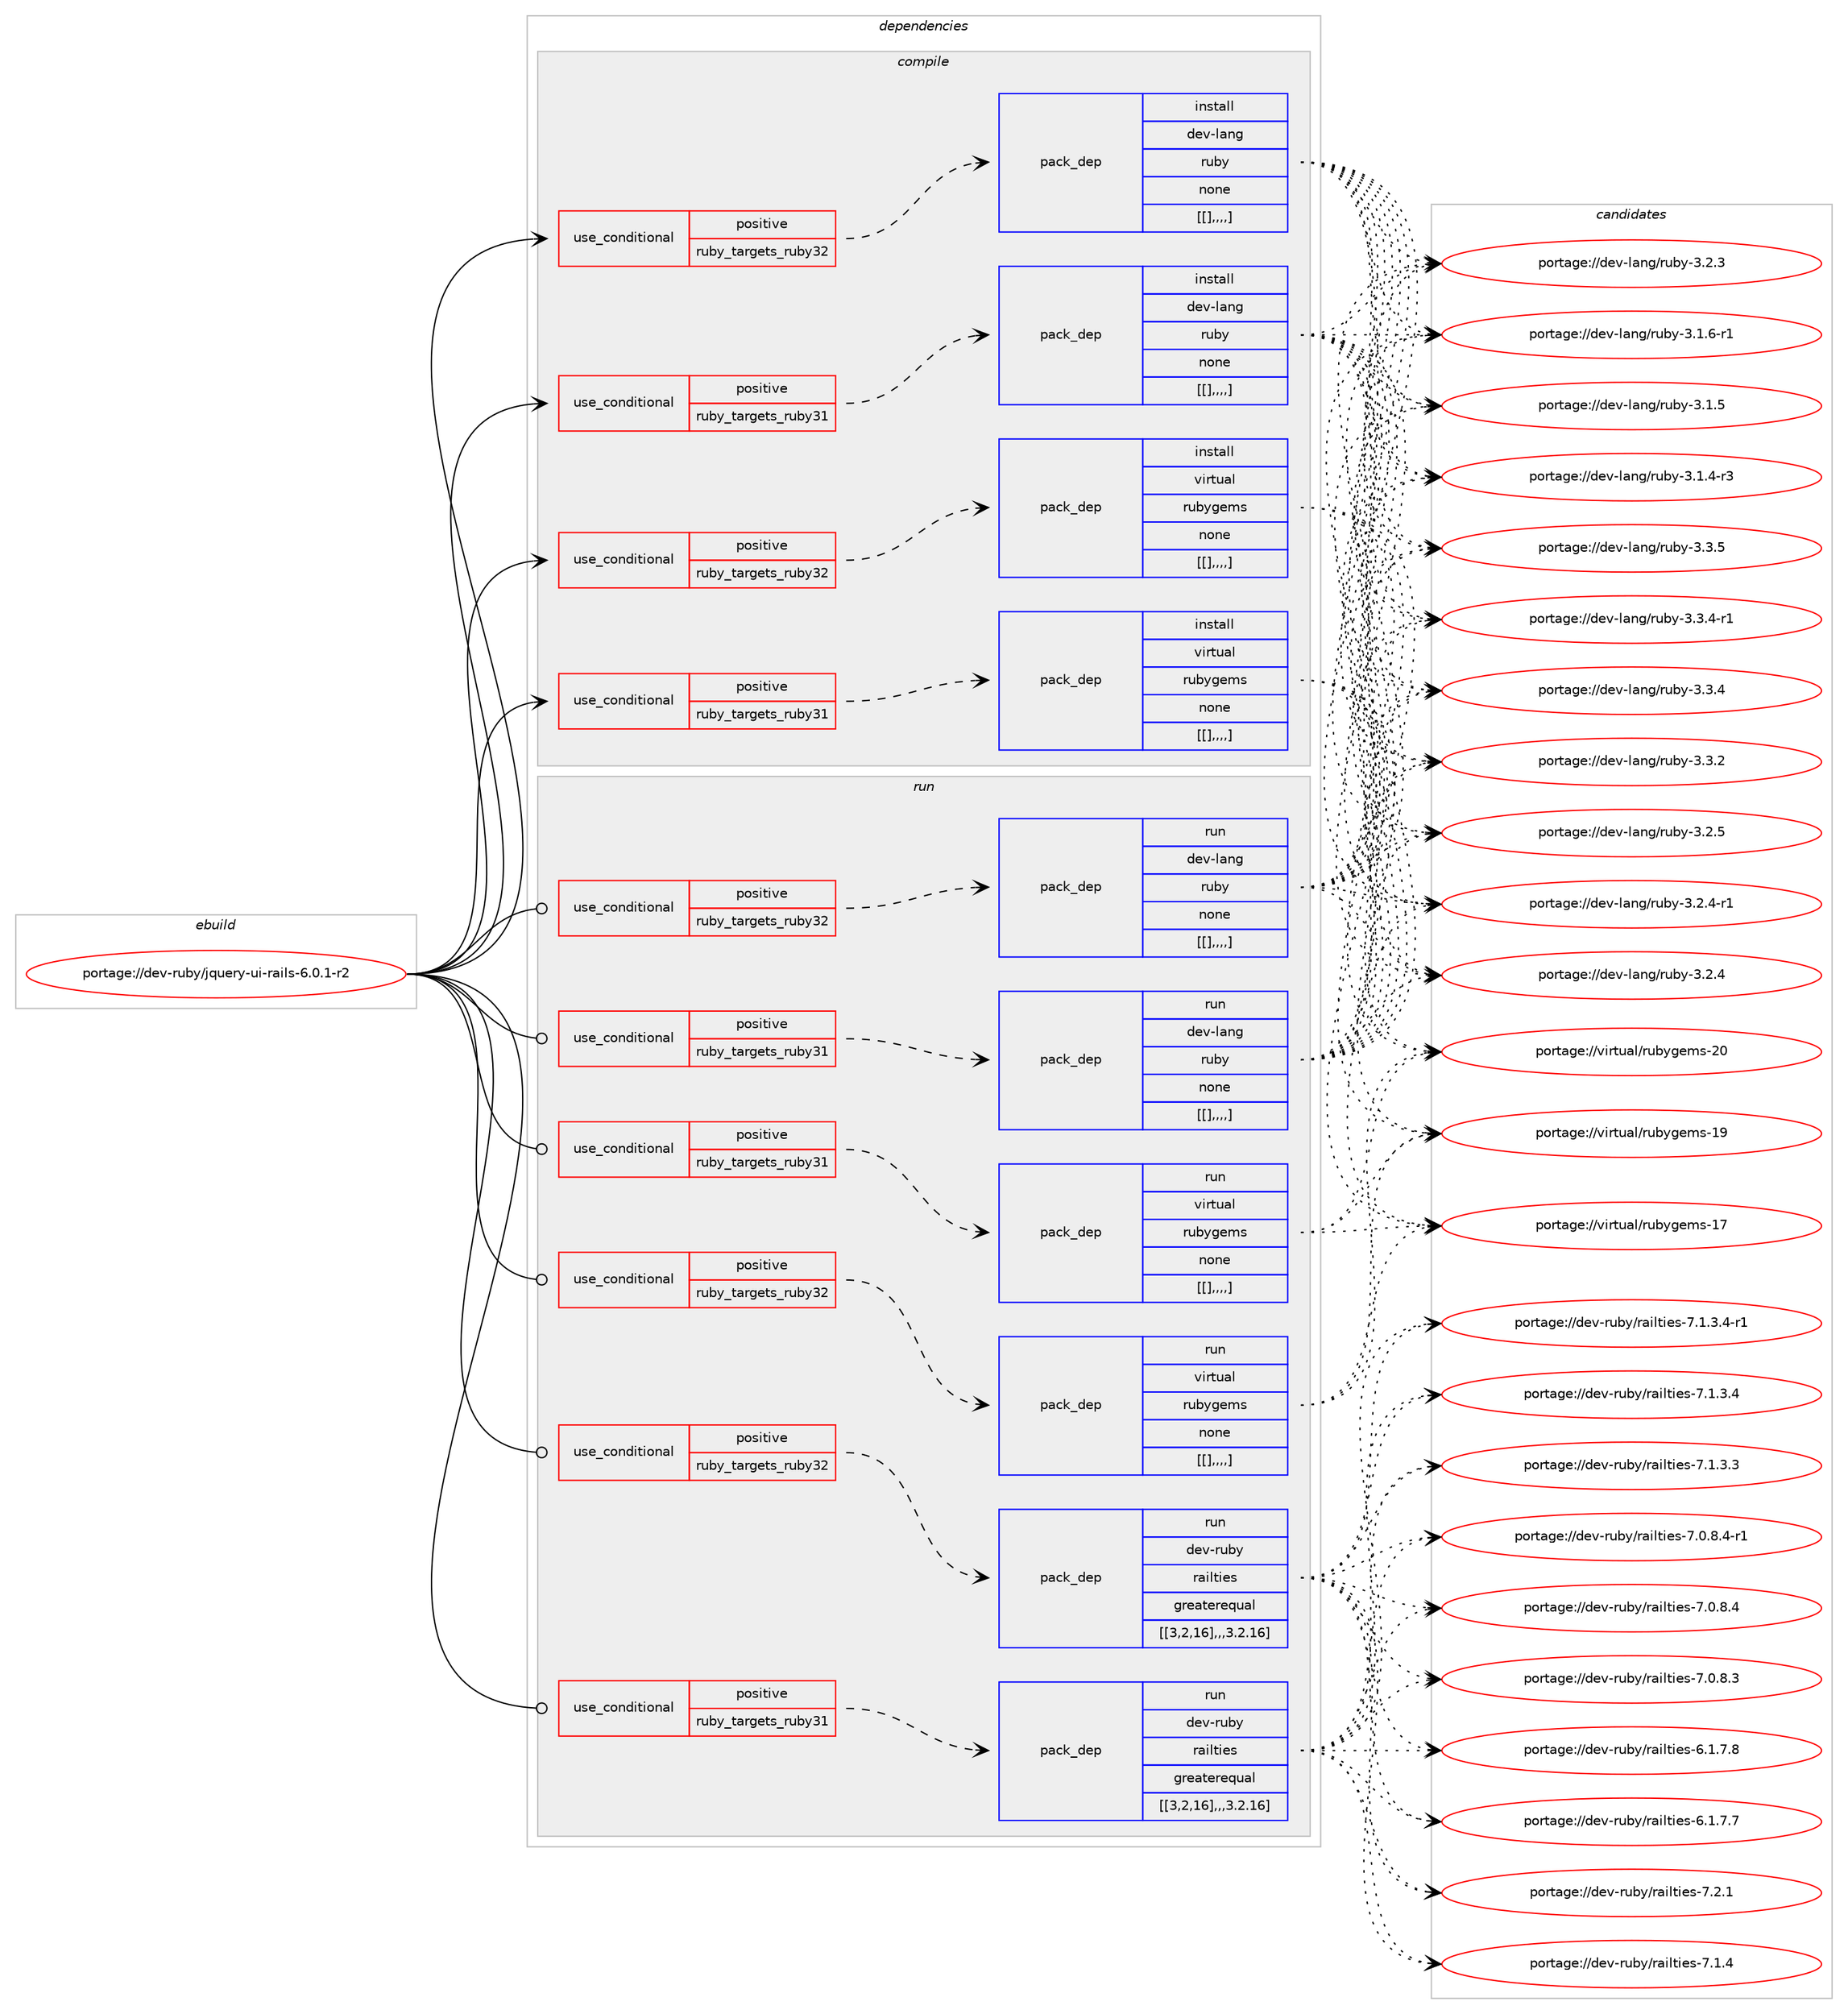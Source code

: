 digraph prolog {

# *************
# Graph options
# *************

newrank=true;
concentrate=true;
compound=true;
graph [rankdir=LR,fontname=Helvetica,fontsize=10,ranksep=1.5];#, ranksep=2.5, nodesep=0.2];
edge  [arrowhead=vee];
node  [fontname=Helvetica,fontsize=10];

# **********
# The ebuild
# **********

subgraph cluster_leftcol {
color=gray;
label=<<i>ebuild</i>>;
id [label="portage://dev-ruby/jquery-ui-rails-6.0.1-r2", color=red, width=4, href="../dev-ruby/jquery-ui-rails-6.0.1-r2.svg"];
}

# ****************
# The dependencies
# ****************

subgraph cluster_midcol {
color=gray;
label=<<i>dependencies</i>>;
subgraph cluster_compile {
fillcolor="#eeeeee";
style=filled;
label=<<i>compile</i>>;
subgraph cond50936 {
dependency190646 [label=<<TABLE BORDER="0" CELLBORDER="1" CELLSPACING="0" CELLPADDING="4"><TR><TD ROWSPAN="3" CELLPADDING="10">use_conditional</TD></TR><TR><TD>positive</TD></TR><TR><TD>ruby_targets_ruby31</TD></TR></TABLE>>, shape=none, color=red];
subgraph pack138382 {
dependency190647 [label=<<TABLE BORDER="0" CELLBORDER="1" CELLSPACING="0" CELLPADDING="4" WIDTH="220"><TR><TD ROWSPAN="6" CELLPADDING="30">pack_dep</TD></TR><TR><TD WIDTH="110">install</TD></TR><TR><TD>dev-lang</TD></TR><TR><TD>ruby</TD></TR><TR><TD>none</TD></TR><TR><TD>[[],,,,]</TD></TR></TABLE>>, shape=none, color=blue];
}
dependency190646:e -> dependency190647:w [weight=20,style="dashed",arrowhead="vee"];
}
id:e -> dependency190646:w [weight=20,style="solid",arrowhead="vee"];
subgraph cond50937 {
dependency190648 [label=<<TABLE BORDER="0" CELLBORDER="1" CELLSPACING="0" CELLPADDING="4"><TR><TD ROWSPAN="3" CELLPADDING="10">use_conditional</TD></TR><TR><TD>positive</TD></TR><TR><TD>ruby_targets_ruby31</TD></TR></TABLE>>, shape=none, color=red];
subgraph pack138383 {
dependency190649 [label=<<TABLE BORDER="0" CELLBORDER="1" CELLSPACING="0" CELLPADDING="4" WIDTH="220"><TR><TD ROWSPAN="6" CELLPADDING="30">pack_dep</TD></TR><TR><TD WIDTH="110">install</TD></TR><TR><TD>virtual</TD></TR><TR><TD>rubygems</TD></TR><TR><TD>none</TD></TR><TR><TD>[[],,,,]</TD></TR></TABLE>>, shape=none, color=blue];
}
dependency190648:e -> dependency190649:w [weight=20,style="dashed",arrowhead="vee"];
}
id:e -> dependency190648:w [weight=20,style="solid",arrowhead="vee"];
subgraph cond50938 {
dependency190650 [label=<<TABLE BORDER="0" CELLBORDER="1" CELLSPACING="0" CELLPADDING="4"><TR><TD ROWSPAN="3" CELLPADDING="10">use_conditional</TD></TR><TR><TD>positive</TD></TR><TR><TD>ruby_targets_ruby32</TD></TR></TABLE>>, shape=none, color=red];
subgraph pack138384 {
dependency190651 [label=<<TABLE BORDER="0" CELLBORDER="1" CELLSPACING="0" CELLPADDING="4" WIDTH="220"><TR><TD ROWSPAN="6" CELLPADDING="30">pack_dep</TD></TR><TR><TD WIDTH="110">install</TD></TR><TR><TD>dev-lang</TD></TR><TR><TD>ruby</TD></TR><TR><TD>none</TD></TR><TR><TD>[[],,,,]</TD></TR></TABLE>>, shape=none, color=blue];
}
dependency190650:e -> dependency190651:w [weight=20,style="dashed",arrowhead="vee"];
}
id:e -> dependency190650:w [weight=20,style="solid",arrowhead="vee"];
subgraph cond50939 {
dependency190652 [label=<<TABLE BORDER="0" CELLBORDER="1" CELLSPACING="0" CELLPADDING="4"><TR><TD ROWSPAN="3" CELLPADDING="10">use_conditional</TD></TR><TR><TD>positive</TD></TR><TR><TD>ruby_targets_ruby32</TD></TR></TABLE>>, shape=none, color=red];
subgraph pack138385 {
dependency190653 [label=<<TABLE BORDER="0" CELLBORDER="1" CELLSPACING="0" CELLPADDING="4" WIDTH="220"><TR><TD ROWSPAN="6" CELLPADDING="30">pack_dep</TD></TR><TR><TD WIDTH="110">install</TD></TR><TR><TD>virtual</TD></TR><TR><TD>rubygems</TD></TR><TR><TD>none</TD></TR><TR><TD>[[],,,,]</TD></TR></TABLE>>, shape=none, color=blue];
}
dependency190652:e -> dependency190653:w [weight=20,style="dashed",arrowhead="vee"];
}
id:e -> dependency190652:w [weight=20,style="solid",arrowhead="vee"];
}
subgraph cluster_compileandrun {
fillcolor="#eeeeee";
style=filled;
label=<<i>compile and run</i>>;
}
subgraph cluster_run {
fillcolor="#eeeeee";
style=filled;
label=<<i>run</i>>;
subgraph cond50940 {
dependency190654 [label=<<TABLE BORDER="0" CELLBORDER="1" CELLSPACING="0" CELLPADDING="4"><TR><TD ROWSPAN="3" CELLPADDING="10">use_conditional</TD></TR><TR><TD>positive</TD></TR><TR><TD>ruby_targets_ruby31</TD></TR></TABLE>>, shape=none, color=red];
subgraph pack138386 {
dependency190655 [label=<<TABLE BORDER="0" CELLBORDER="1" CELLSPACING="0" CELLPADDING="4" WIDTH="220"><TR><TD ROWSPAN="6" CELLPADDING="30">pack_dep</TD></TR><TR><TD WIDTH="110">run</TD></TR><TR><TD>dev-lang</TD></TR><TR><TD>ruby</TD></TR><TR><TD>none</TD></TR><TR><TD>[[],,,,]</TD></TR></TABLE>>, shape=none, color=blue];
}
dependency190654:e -> dependency190655:w [weight=20,style="dashed",arrowhead="vee"];
}
id:e -> dependency190654:w [weight=20,style="solid",arrowhead="odot"];
subgraph cond50941 {
dependency190656 [label=<<TABLE BORDER="0" CELLBORDER="1" CELLSPACING="0" CELLPADDING="4"><TR><TD ROWSPAN="3" CELLPADDING="10">use_conditional</TD></TR><TR><TD>positive</TD></TR><TR><TD>ruby_targets_ruby31</TD></TR></TABLE>>, shape=none, color=red];
subgraph pack138387 {
dependency190657 [label=<<TABLE BORDER="0" CELLBORDER="1" CELLSPACING="0" CELLPADDING="4" WIDTH="220"><TR><TD ROWSPAN="6" CELLPADDING="30">pack_dep</TD></TR><TR><TD WIDTH="110">run</TD></TR><TR><TD>dev-ruby</TD></TR><TR><TD>railties</TD></TR><TR><TD>greaterequal</TD></TR><TR><TD>[[3,2,16],,,3.2.16]</TD></TR></TABLE>>, shape=none, color=blue];
}
dependency190656:e -> dependency190657:w [weight=20,style="dashed",arrowhead="vee"];
}
id:e -> dependency190656:w [weight=20,style="solid",arrowhead="odot"];
subgraph cond50942 {
dependency190658 [label=<<TABLE BORDER="0" CELLBORDER="1" CELLSPACING="0" CELLPADDING="4"><TR><TD ROWSPAN="3" CELLPADDING="10">use_conditional</TD></TR><TR><TD>positive</TD></TR><TR><TD>ruby_targets_ruby31</TD></TR></TABLE>>, shape=none, color=red];
subgraph pack138388 {
dependency190659 [label=<<TABLE BORDER="0" CELLBORDER="1" CELLSPACING="0" CELLPADDING="4" WIDTH="220"><TR><TD ROWSPAN="6" CELLPADDING="30">pack_dep</TD></TR><TR><TD WIDTH="110">run</TD></TR><TR><TD>virtual</TD></TR><TR><TD>rubygems</TD></TR><TR><TD>none</TD></TR><TR><TD>[[],,,,]</TD></TR></TABLE>>, shape=none, color=blue];
}
dependency190658:e -> dependency190659:w [weight=20,style="dashed",arrowhead="vee"];
}
id:e -> dependency190658:w [weight=20,style="solid",arrowhead="odot"];
subgraph cond50943 {
dependency190660 [label=<<TABLE BORDER="0" CELLBORDER="1" CELLSPACING="0" CELLPADDING="4"><TR><TD ROWSPAN="3" CELLPADDING="10">use_conditional</TD></TR><TR><TD>positive</TD></TR><TR><TD>ruby_targets_ruby32</TD></TR></TABLE>>, shape=none, color=red];
subgraph pack138389 {
dependency190661 [label=<<TABLE BORDER="0" CELLBORDER="1" CELLSPACING="0" CELLPADDING="4" WIDTH="220"><TR><TD ROWSPAN="6" CELLPADDING="30">pack_dep</TD></TR><TR><TD WIDTH="110">run</TD></TR><TR><TD>dev-lang</TD></TR><TR><TD>ruby</TD></TR><TR><TD>none</TD></TR><TR><TD>[[],,,,]</TD></TR></TABLE>>, shape=none, color=blue];
}
dependency190660:e -> dependency190661:w [weight=20,style="dashed",arrowhead="vee"];
}
id:e -> dependency190660:w [weight=20,style="solid",arrowhead="odot"];
subgraph cond50944 {
dependency190662 [label=<<TABLE BORDER="0" CELLBORDER="1" CELLSPACING="0" CELLPADDING="4"><TR><TD ROWSPAN="3" CELLPADDING="10">use_conditional</TD></TR><TR><TD>positive</TD></TR><TR><TD>ruby_targets_ruby32</TD></TR></TABLE>>, shape=none, color=red];
subgraph pack138390 {
dependency190663 [label=<<TABLE BORDER="0" CELLBORDER="1" CELLSPACING="0" CELLPADDING="4" WIDTH="220"><TR><TD ROWSPAN="6" CELLPADDING="30">pack_dep</TD></TR><TR><TD WIDTH="110">run</TD></TR><TR><TD>dev-ruby</TD></TR><TR><TD>railties</TD></TR><TR><TD>greaterequal</TD></TR><TR><TD>[[3,2,16],,,3.2.16]</TD></TR></TABLE>>, shape=none, color=blue];
}
dependency190662:e -> dependency190663:w [weight=20,style="dashed",arrowhead="vee"];
}
id:e -> dependency190662:w [weight=20,style="solid",arrowhead="odot"];
subgraph cond50945 {
dependency190664 [label=<<TABLE BORDER="0" CELLBORDER="1" CELLSPACING="0" CELLPADDING="4"><TR><TD ROWSPAN="3" CELLPADDING="10">use_conditional</TD></TR><TR><TD>positive</TD></TR><TR><TD>ruby_targets_ruby32</TD></TR></TABLE>>, shape=none, color=red];
subgraph pack138391 {
dependency190665 [label=<<TABLE BORDER="0" CELLBORDER="1" CELLSPACING="0" CELLPADDING="4" WIDTH="220"><TR><TD ROWSPAN="6" CELLPADDING="30">pack_dep</TD></TR><TR><TD WIDTH="110">run</TD></TR><TR><TD>virtual</TD></TR><TR><TD>rubygems</TD></TR><TR><TD>none</TD></TR><TR><TD>[[],,,,]</TD></TR></TABLE>>, shape=none, color=blue];
}
dependency190664:e -> dependency190665:w [weight=20,style="dashed",arrowhead="vee"];
}
id:e -> dependency190664:w [weight=20,style="solid",arrowhead="odot"];
}
}

# **************
# The candidates
# **************

subgraph cluster_choices {
rank=same;
color=gray;
label=<<i>candidates</i>>;

subgraph choice138382 {
color=black;
nodesep=1;
choice10010111845108971101034711411798121455146514653 [label="portage://dev-lang/ruby-3.3.5", color=red, width=4,href="../dev-lang/ruby-3.3.5.svg"];
choice100101118451089711010347114117981214551465146524511449 [label="portage://dev-lang/ruby-3.3.4-r1", color=red, width=4,href="../dev-lang/ruby-3.3.4-r1.svg"];
choice10010111845108971101034711411798121455146514652 [label="portage://dev-lang/ruby-3.3.4", color=red, width=4,href="../dev-lang/ruby-3.3.4.svg"];
choice10010111845108971101034711411798121455146514650 [label="portage://dev-lang/ruby-3.3.2", color=red, width=4,href="../dev-lang/ruby-3.3.2.svg"];
choice10010111845108971101034711411798121455146504653 [label="portage://dev-lang/ruby-3.2.5", color=red, width=4,href="../dev-lang/ruby-3.2.5.svg"];
choice100101118451089711010347114117981214551465046524511449 [label="portage://dev-lang/ruby-3.2.4-r1", color=red, width=4,href="../dev-lang/ruby-3.2.4-r1.svg"];
choice10010111845108971101034711411798121455146504652 [label="portage://dev-lang/ruby-3.2.4", color=red, width=4,href="../dev-lang/ruby-3.2.4.svg"];
choice10010111845108971101034711411798121455146504651 [label="portage://dev-lang/ruby-3.2.3", color=red, width=4,href="../dev-lang/ruby-3.2.3.svg"];
choice100101118451089711010347114117981214551464946544511449 [label="portage://dev-lang/ruby-3.1.6-r1", color=red, width=4,href="../dev-lang/ruby-3.1.6-r1.svg"];
choice10010111845108971101034711411798121455146494653 [label="portage://dev-lang/ruby-3.1.5", color=red, width=4,href="../dev-lang/ruby-3.1.5.svg"];
choice100101118451089711010347114117981214551464946524511451 [label="portage://dev-lang/ruby-3.1.4-r3", color=red, width=4,href="../dev-lang/ruby-3.1.4-r3.svg"];
dependency190647:e -> choice10010111845108971101034711411798121455146514653:w [style=dotted,weight="100"];
dependency190647:e -> choice100101118451089711010347114117981214551465146524511449:w [style=dotted,weight="100"];
dependency190647:e -> choice10010111845108971101034711411798121455146514652:w [style=dotted,weight="100"];
dependency190647:e -> choice10010111845108971101034711411798121455146514650:w [style=dotted,weight="100"];
dependency190647:e -> choice10010111845108971101034711411798121455146504653:w [style=dotted,weight="100"];
dependency190647:e -> choice100101118451089711010347114117981214551465046524511449:w [style=dotted,weight="100"];
dependency190647:e -> choice10010111845108971101034711411798121455146504652:w [style=dotted,weight="100"];
dependency190647:e -> choice10010111845108971101034711411798121455146504651:w [style=dotted,weight="100"];
dependency190647:e -> choice100101118451089711010347114117981214551464946544511449:w [style=dotted,weight="100"];
dependency190647:e -> choice10010111845108971101034711411798121455146494653:w [style=dotted,weight="100"];
dependency190647:e -> choice100101118451089711010347114117981214551464946524511451:w [style=dotted,weight="100"];
}
subgraph choice138383 {
color=black;
nodesep=1;
choice118105114116117971084711411798121103101109115455048 [label="portage://virtual/rubygems-20", color=red, width=4,href="../virtual/rubygems-20.svg"];
choice118105114116117971084711411798121103101109115454957 [label="portage://virtual/rubygems-19", color=red, width=4,href="../virtual/rubygems-19.svg"];
choice118105114116117971084711411798121103101109115454955 [label="portage://virtual/rubygems-17", color=red, width=4,href="../virtual/rubygems-17.svg"];
dependency190649:e -> choice118105114116117971084711411798121103101109115455048:w [style=dotted,weight="100"];
dependency190649:e -> choice118105114116117971084711411798121103101109115454957:w [style=dotted,weight="100"];
dependency190649:e -> choice118105114116117971084711411798121103101109115454955:w [style=dotted,weight="100"];
}
subgraph choice138384 {
color=black;
nodesep=1;
choice10010111845108971101034711411798121455146514653 [label="portage://dev-lang/ruby-3.3.5", color=red, width=4,href="../dev-lang/ruby-3.3.5.svg"];
choice100101118451089711010347114117981214551465146524511449 [label="portage://dev-lang/ruby-3.3.4-r1", color=red, width=4,href="../dev-lang/ruby-3.3.4-r1.svg"];
choice10010111845108971101034711411798121455146514652 [label="portage://dev-lang/ruby-3.3.4", color=red, width=4,href="../dev-lang/ruby-3.3.4.svg"];
choice10010111845108971101034711411798121455146514650 [label="portage://dev-lang/ruby-3.3.2", color=red, width=4,href="../dev-lang/ruby-3.3.2.svg"];
choice10010111845108971101034711411798121455146504653 [label="portage://dev-lang/ruby-3.2.5", color=red, width=4,href="../dev-lang/ruby-3.2.5.svg"];
choice100101118451089711010347114117981214551465046524511449 [label="portage://dev-lang/ruby-3.2.4-r1", color=red, width=4,href="../dev-lang/ruby-3.2.4-r1.svg"];
choice10010111845108971101034711411798121455146504652 [label="portage://dev-lang/ruby-3.2.4", color=red, width=4,href="../dev-lang/ruby-3.2.4.svg"];
choice10010111845108971101034711411798121455146504651 [label="portage://dev-lang/ruby-3.2.3", color=red, width=4,href="../dev-lang/ruby-3.2.3.svg"];
choice100101118451089711010347114117981214551464946544511449 [label="portage://dev-lang/ruby-3.1.6-r1", color=red, width=4,href="../dev-lang/ruby-3.1.6-r1.svg"];
choice10010111845108971101034711411798121455146494653 [label="portage://dev-lang/ruby-3.1.5", color=red, width=4,href="../dev-lang/ruby-3.1.5.svg"];
choice100101118451089711010347114117981214551464946524511451 [label="portage://dev-lang/ruby-3.1.4-r3", color=red, width=4,href="../dev-lang/ruby-3.1.4-r3.svg"];
dependency190651:e -> choice10010111845108971101034711411798121455146514653:w [style=dotted,weight="100"];
dependency190651:e -> choice100101118451089711010347114117981214551465146524511449:w [style=dotted,weight="100"];
dependency190651:e -> choice10010111845108971101034711411798121455146514652:w [style=dotted,weight="100"];
dependency190651:e -> choice10010111845108971101034711411798121455146514650:w [style=dotted,weight="100"];
dependency190651:e -> choice10010111845108971101034711411798121455146504653:w [style=dotted,weight="100"];
dependency190651:e -> choice100101118451089711010347114117981214551465046524511449:w [style=dotted,weight="100"];
dependency190651:e -> choice10010111845108971101034711411798121455146504652:w [style=dotted,weight="100"];
dependency190651:e -> choice10010111845108971101034711411798121455146504651:w [style=dotted,weight="100"];
dependency190651:e -> choice100101118451089711010347114117981214551464946544511449:w [style=dotted,weight="100"];
dependency190651:e -> choice10010111845108971101034711411798121455146494653:w [style=dotted,weight="100"];
dependency190651:e -> choice100101118451089711010347114117981214551464946524511451:w [style=dotted,weight="100"];
}
subgraph choice138385 {
color=black;
nodesep=1;
choice118105114116117971084711411798121103101109115455048 [label="portage://virtual/rubygems-20", color=red, width=4,href="../virtual/rubygems-20.svg"];
choice118105114116117971084711411798121103101109115454957 [label="portage://virtual/rubygems-19", color=red, width=4,href="../virtual/rubygems-19.svg"];
choice118105114116117971084711411798121103101109115454955 [label="portage://virtual/rubygems-17", color=red, width=4,href="../virtual/rubygems-17.svg"];
dependency190653:e -> choice118105114116117971084711411798121103101109115455048:w [style=dotted,weight="100"];
dependency190653:e -> choice118105114116117971084711411798121103101109115454957:w [style=dotted,weight="100"];
dependency190653:e -> choice118105114116117971084711411798121103101109115454955:w [style=dotted,weight="100"];
}
subgraph choice138386 {
color=black;
nodesep=1;
choice10010111845108971101034711411798121455146514653 [label="portage://dev-lang/ruby-3.3.5", color=red, width=4,href="../dev-lang/ruby-3.3.5.svg"];
choice100101118451089711010347114117981214551465146524511449 [label="portage://dev-lang/ruby-3.3.4-r1", color=red, width=4,href="../dev-lang/ruby-3.3.4-r1.svg"];
choice10010111845108971101034711411798121455146514652 [label="portage://dev-lang/ruby-3.3.4", color=red, width=4,href="../dev-lang/ruby-3.3.4.svg"];
choice10010111845108971101034711411798121455146514650 [label="portage://dev-lang/ruby-3.3.2", color=red, width=4,href="../dev-lang/ruby-3.3.2.svg"];
choice10010111845108971101034711411798121455146504653 [label="portage://dev-lang/ruby-3.2.5", color=red, width=4,href="../dev-lang/ruby-3.2.5.svg"];
choice100101118451089711010347114117981214551465046524511449 [label="portage://dev-lang/ruby-3.2.4-r1", color=red, width=4,href="../dev-lang/ruby-3.2.4-r1.svg"];
choice10010111845108971101034711411798121455146504652 [label="portage://dev-lang/ruby-3.2.4", color=red, width=4,href="../dev-lang/ruby-3.2.4.svg"];
choice10010111845108971101034711411798121455146504651 [label="portage://dev-lang/ruby-3.2.3", color=red, width=4,href="../dev-lang/ruby-3.2.3.svg"];
choice100101118451089711010347114117981214551464946544511449 [label="portage://dev-lang/ruby-3.1.6-r1", color=red, width=4,href="../dev-lang/ruby-3.1.6-r1.svg"];
choice10010111845108971101034711411798121455146494653 [label="portage://dev-lang/ruby-3.1.5", color=red, width=4,href="../dev-lang/ruby-3.1.5.svg"];
choice100101118451089711010347114117981214551464946524511451 [label="portage://dev-lang/ruby-3.1.4-r3", color=red, width=4,href="../dev-lang/ruby-3.1.4-r3.svg"];
dependency190655:e -> choice10010111845108971101034711411798121455146514653:w [style=dotted,weight="100"];
dependency190655:e -> choice100101118451089711010347114117981214551465146524511449:w [style=dotted,weight="100"];
dependency190655:e -> choice10010111845108971101034711411798121455146514652:w [style=dotted,weight="100"];
dependency190655:e -> choice10010111845108971101034711411798121455146514650:w [style=dotted,weight="100"];
dependency190655:e -> choice10010111845108971101034711411798121455146504653:w [style=dotted,weight="100"];
dependency190655:e -> choice100101118451089711010347114117981214551465046524511449:w [style=dotted,weight="100"];
dependency190655:e -> choice10010111845108971101034711411798121455146504652:w [style=dotted,weight="100"];
dependency190655:e -> choice10010111845108971101034711411798121455146504651:w [style=dotted,weight="100"];
dependency190655:e -> choice100101118451089711010347114117981214551464946544511449:w [style=dotted,weight="100"];
dependency190655:e -> choice10010111845108971101034711411798121455146494653:w [style=dotted,weight="100"];
dependency190655:e -> choice100101118451089711010347114117981214551464946524511451:w [style=dotted,weight="100"];
}
subgraph choice138387 {
color=black;
nodesep=1;
choice10010111845114117981214711497105108116105101115455546504649 [label="portage://dev-ruby/railties-7.2.1", color=red, width=4,href="../dev-ruby/railties-7.2.1.svg"];
choice10010111845114117981214711497105108116105101115455546494652 [label="portage://dev-ruby/railties-7.1.4", color=red, width=4,href="../dev-ruby/railties-7.1.4.svg"];
choice1001011184511411798121471149710510811610510111545554649465146524511449 [label="portage://dev-ruby/railties-7.1.3.4-r1", color=red, width=4,href="../dev-ruby/railties-7.1.3.4-r1.svg"];
choice100101118451141179812147114971051081161051011154555464946514652 [label="portage://dev-ruby/railties-7.1.3.4", color=red, width=4,href="../dev-ruby/railties-7.1.3.4.svg"];
choice100101118451141179812147114971051081161051011154555464946514651 [label="portage://dev-ruby/railties-7.1.3.3", color=red, width=4,href="../dev-ruby/railties-7.1.3.3.svg"];
choice1001011184511411798121471149710510811610510111545554648465646524511449 [label="portage://dev-ruby/railties-7.0.8.4-r1", color=red, width=4,href="../dev-ruby/railties-7.0.8.4-r1.svg"];
choice100101118451141179812147114971051081161051011154555464846564652 [label="portage://dev-ruby/railties-7.0.8.4", color=red, width=4,href="../dev-ruby/railties-7.0.8.4.svg"];
choice100101118451141179812147114971051081161051011154555464846564651 [label="portage://dev-ruby/railties-7.0.8.3", color=red, width=4,href="../dev-ruby/railties-7.0.8.3.svg"];
choice100101118451141179812147114971051081161051011154554464946554656 [label="portage://dev-ruby/railties-6.1.7.8", color=red, width=4,href="../dev-ruby/railties-6.1.7.8.svg"];
choice100101118451141179812147114971051081161051011154554464946554655 [label="portage://dev-ruby/railties-6.1.7.7", color=red, width=4,href="../dev-ruby/railties-6.1.7.7.svg"];
dependency190657:e -> choice10010111845114117981214711497105108116105101115455546504649:w [style=dotted,weight="100"];
dependency190657:e -> choice10010111845114117981214711497105108116105101115455546494652:w [style=dotted,weight="100"];
dependency190657:e -> choice1001011184511411798121471149710510811610510111545554649465146524511449:w [style=dotted,weight="100"];
dependency190657:e -> choice100101118451141179812147114971051081161051011154555464946514652:w [style=dotted,weight="100"];
dependency190657:e -> choice100101118451141179812147114971051081161051011154555464946514651:w [style=dotted,weight="100"];
dependency190657:e -> choice1001011184511411798121471149710510811610510111545554648465646524511449:w [style=dotted,weight="100"];
dependency190657:e -> choice100101118451141179812147114971051081161051011154555464846564652:w [style=dotted,weight="100"];
dependency190657:e -> choice100101118451141179812147114971051081161051011154555464846564651:w [style=dotted,weight="100"];
dependency190657:e -> choice100101118451141179812147114971051081161051011154554464946554656:w [style=dotted,weight="100"];
dependency190657:e -> choice100101118451141179812147114971051081161051011154554464946554655:w [style=dotted,weight="100"];
}
subgraph choice138388 {
color=black;
nodesep=1;
choice118105114116117971084711411798121103101109115455048 [label="portage://virtual/rubygems-20", color=red, width=4,href="../virtual/rubygems-20.svg"];
choice118105114116117971084711411798121103101109115454957 [label="portage://virtual/rubygems-19", color=red, width=4,href="../virtual/rubygems-19.svg"];
choice118105114116117971084711411798121103101109115454955 [label="portage://virtual/rubygems-17", color=red, width=4,href="../virtual/rubygems-17.svg"];
dependency190659:e -> choice118105114116117971084711411798121103101109115455048:w [style=dotted,weight="100"];
dependency190659:e -> choice118105114116117971084711411798121103101109115454957:w [style=dotted,weight="100"];
dependency190659:e -> choice118105114116117971084711411798121103101109115454955:w [style=dotted,weight="100"];
}
subgraph choice138389 {
color=black;
nodesep=1;
choice10010111845108971101034711411798121455146514653 [label="portage://dev-lang/ruby-3.3.5", color=red, width=4,href="../dev-lang/ruby-3.3.5.svg"];
choice100101118451089711010347114117981214551465146524511449 [label="portage://dev-lang/ruby-3.3.4-r1", color=red, width=4,href="../dev-lang/ruby-3.3.4-r1.svg"];
choice10010111845108971101034711411798121455146514652 [label="portage://dev-lang/ruby-3.3.4", color=red, width=4,href="../dev-lang/ruby-3.3.4.svg"];
choice10010111845108971101034711411798121455146514650 [label="portage://dev-lang/ruby-3.3.2", color=red, width=4,href="../dev-lang/ruby-3.3.2.svg"];
choice10010111845108971101034711411798121455146504653 [label="portage://dev-lang/ruby-3.2.5", color=red, width=4,href="../dev-lang/ruby-3.2.5.svg"];
choice100101118451089711010347114117981214551465046524511449 [label="portage://dev-lang/ruby-3.2.4-r1", color=red, width=4,href="../dev-lang/ruby-3.2.4-r1.svg"];
choice10010111845108971101034711411798121455146504652 [label="portage://dev-lang/ruby-3.2.4", color=red, width=4,href="../dev-lang/ruby-3.2.4.svg"];
choice10010111845108971101034711411798121455146504651 [label="portage://dev-lang/ruby-3.2.3", color=red, width=4,href="../dev-lang/ruby-3.2.3.svg"];
choice100101118451089711010347114117981214551464946544511449 [label="portage://dev-lang/ruby-3.1.6-r1", color=red, width=4,href="../dev-lang/ruby-3.1.6-r1.svg"];
choice10010111845108971101034711411798121455146494653 [label="portage://dev-lang/ruby-3.1.5", color=red, width=4,href="../dev-lang/ruby-3.1.5.svg"];
choice100101118451089711010347114117981214551464946524511451 [label="portage://dev-lang/ruby-3.1.4-r3", color=red, width=4,href="../dev-lang/ruby-3.1.4-r3.svg"];
dependency190661:e -> choice10010111845108971101034711411798121455146514653:w [style=dotted,weight="100"];
dependency190661:e -> choice100101118451089711010347114117981214551465146524511449:w [style=dotted,weight="100"];
dependency190661:e -> choice10010111845108971101034711411798121455146514652:w [style=dotted,weight="100"];
dependency190661:e -> choice10010111845108971101034711411798121455146514650:w [style=dotted,weight="100"];
dependency190661:e -> choice10010111845108971101034711411798121455146504653:w [style=dotted,weight="100"];
dependency190661:e -> choice100101118451089711010347114117981214551465046524511449:w [style=dotted,weight="100"];
dependency190661:e -> choice10010111845108971101034711411798121455146504652:w [style=dotted,weight="100"];
dependency190661:e -> choice10010111845108971101034711411798121455146504651:w [style=dotted,weight="100"];
dependency190661:e -> choice100101118451089711010347114117981214551464946544511449:w [style=dotted,weight="100"];
dependency190661:e -> choice10010111845108971101034711411798121455146494653:w [style=dotted,weight="100"];
dependency190661:e -> choice100101118451089711010347114117981214551464946524511451:w [style=dotted,weight="100"];
}
subgraph choice138390 {
color=black;
nodesep=1;
choice10010111845114117981214711497105108116105101115455546504649 [label="portage://dev-ruby/railties-7.2.1", color=red, width=4,href="../dev-ruby/railties-7.2.1.svg"];
choice10010111845114117981214711497105108116105101115455546494652 [label="portage://dev-ruby/railties-7.1.4", color=red, width=4,href="../dev-ruby/railties-7.1.4.svg"];
choice1001011184511411798121471149710510811610510111545554649465146524511449 [label="portage://dev-ruby/railties-7.1.3.4-r1", color=red, width=4,href="../dev-ruby/railties-7.1.3.4-r1.svg"];
choice100101118451141179812147114971051081161051011154555464946514652 [label="portage://dev-ruby/railties-7.1.3.4", color=red, width=4,href="../dev-ruby/railties-7.1.3.4.svg"];
choice100101118451141179812147114971051081161051011154555464946514651 [label="portage://dev-ruby/railties-7.1.3.3", color=red, width=4,href="../dev-ruby/railties-7.1.3.3.svg"];
choice1001011184511411798121471149710510811610510111545554648465646524511449 [label="portage://dev-ruby/railties-7.0.8.4-r1", color=red, width=4,href="../dev-ruby/railties-7.0.8.4-r1.svg"];
choice100101118451141179812147114971051081161051011154555464846564652 [label="portage://dev-ruby/railties-7.0.8.4", color=red, width=4,href="../dev-ruby/railties-7.0.8.4.svg"];
choice100101118451141179812147114971051081161051011154555464846564651 [label="portage://dev-ruby/railties-7.0.8.3", color=red, width=4,href="../dev-ruby/railties-7.0.8.3.svg"];
choice100101118451141179812147114971051081161051011154554464946554656 [label="portage://dev-ruby/railties-6.1.7.8", color=red, width=4,href="../dev-ruby/railties-6.1.7.8.svg"];
choice100101118451141179812147114971051081161051011154554464946554655 [label="portage://dev-ruby/railties-6.1.7.7", color=red, width=4,href="../dev-ruby/railties-6.1.7.7.svg"];
dependency190663:e -> choice10010111845114117981214711497105108116105101115455546504649:w [style=dotted,weight="100"];
dependency190663:e -> choice10010111845114117981214711497105108116105101115455546494652:w [style=dotted,weight="100"];
dependency190663:e -> choice1001011184511411798121471149710510811610510111545554649465146524511449:w [style=dotted,weight="100"];
dependency190663:e -> choice100101118451141179812147114971051081161051011154555464946514652:w [style=dotted,weight="100"];
dependency190663:e -> choice100101118451141179812147114971051081161051011154555464946514651:w [style=dotted,weight="100"];
dependency190663:e -> choice1001011184511411798121471149710510811610510111545554648465646524511449:w [style=dotted,weight="100"];
dependency190663:e -> choice100101118451141179812147114971051081161051011154555464846564652:w [style=dotted,weight="100"];
dependency190663:e -> choice100101118451141179812147114971051081161051011154555464846564651:w [style=dotted,weight="100"];
dependency190663:e -> choice100101118451141179812147114971051081161051011154554464946554656:w [style=dotted,weight="100"];
dependency190663:e -> choice100101118451141179812147114971051081161051011154554464946554655:w [style=dotted,weight="100"];
}
subgraph choice138391 {
color=black;
nodesep=1;
choice118105114116117971084711411798121103101109115455048 [label="portage://virtual/rubygems-20", color=red, width=4,href="../virtual/rubygems-20.svg"];
choice118105114116117971084711411798121103101109115454957 [label="portage://virtual/rubygems-19", color=red, width=4,href="../virtual/rubygems-19.svg"];
choice118105114116117971084711411798121103101109115454955 [label="portage://virtual/rubygems-17", color=red, width=4,href="../virtual/rubygems-17.svg"];
dependency190665:e -> choice118105114116117971084711411798121103101109115455048:w [style=dotted,weight="100"];
dependency190665:e -> choice118105114116117971084711411798121103101109115454957:w [style=dotted,weight="100"];
dependency190665:e -> choice118105114116117971084711411798121103101109115454955:w [style=dotted,weight="100"];
}
}

}
